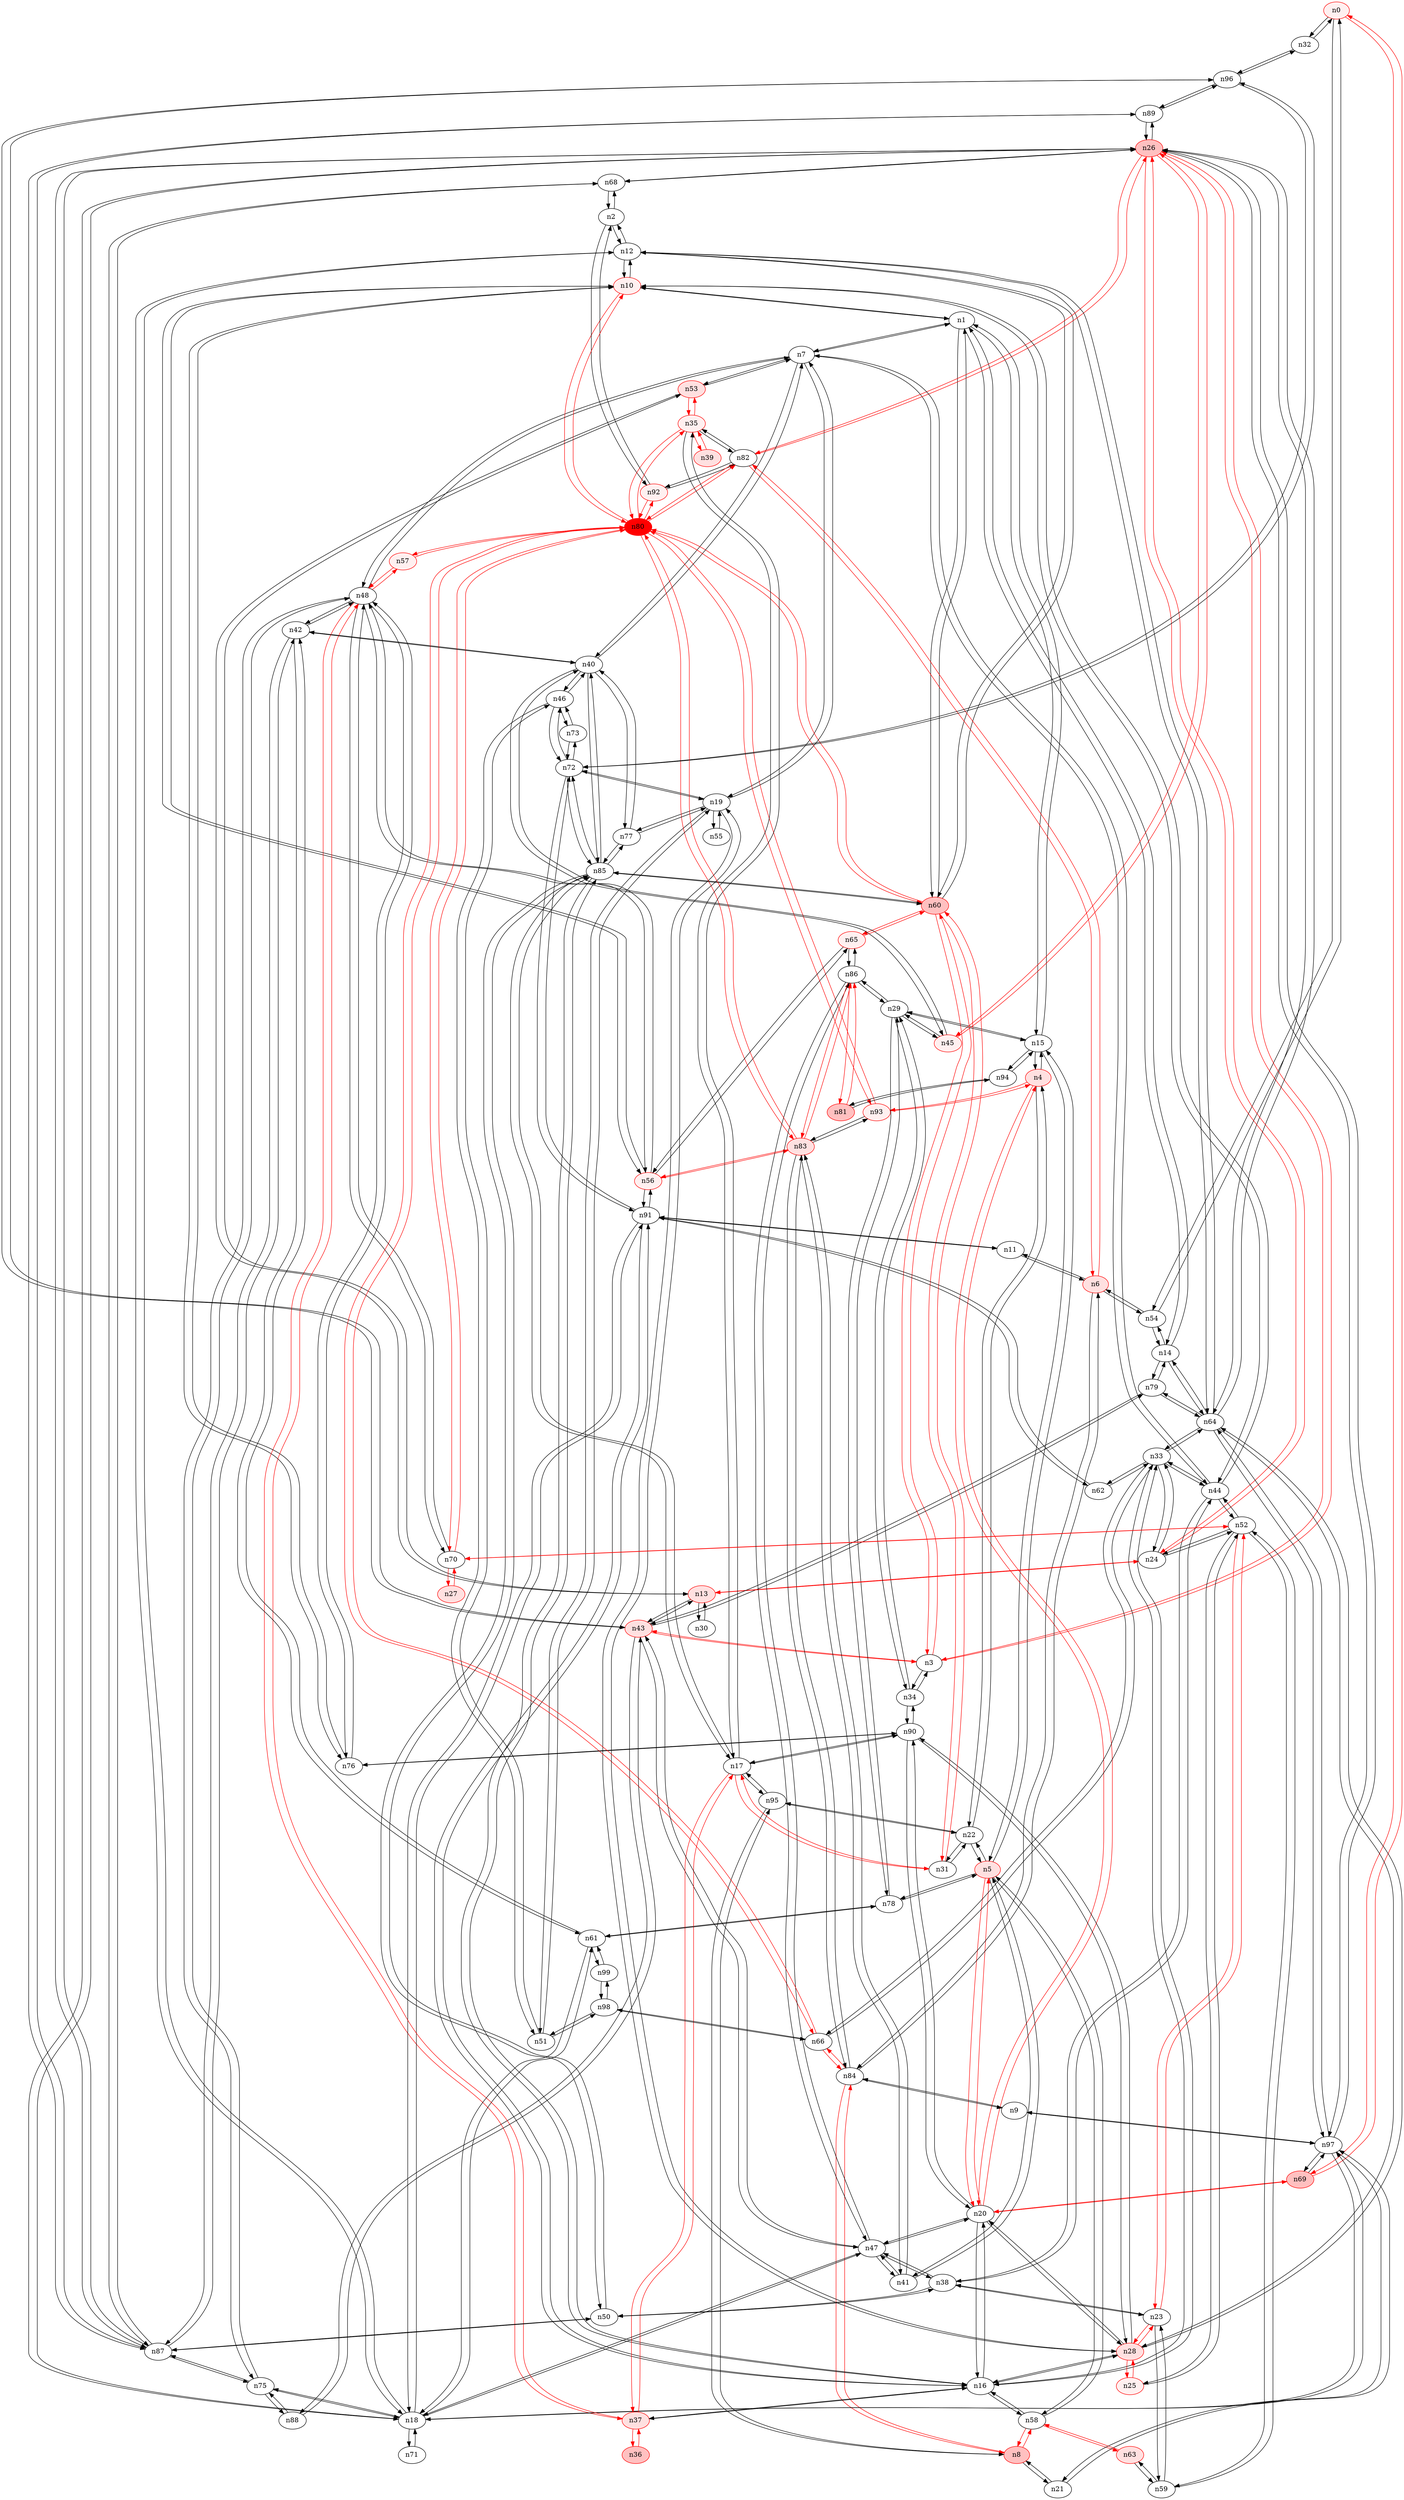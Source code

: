 strict digraph {
n0 [type=host, color="#FF0000", style=filled, fillcolor="#FFF0F0"];
n32 [type=switch];
n54 [type=switch];
n69 [type=switch, color="#FF0000", style=filled, fillcolor="#FFC0C0"];
n1 [type=switch];
n7 [type=switch];
n10 [type=host, color="#FF0000", style=filled, fillcolor="#FFF0F0"];
n14 [type=switch];
n15 [type=switch];
n60 [type=switch, color="#FF0000", style=filled, fillcolor="#FFC0C0"];
n2 [type=switch];
n12 [type=switch];
n68 [type=switch];
n92 [type=host, color="#FF0000", style=filled, fillcolor="#FFF0F0"];
n3 [type=switch];
n26 [type=switch, color="#FF0000", style=filled, fillcolor="#FFC0C0"];
n34 [type=switch];
n43 [type=host, color="#FF0000", style=filled, fillcolor="#FFE0E0"];
n4 [type=host, color="#FF0000", style=filled, fillcolor="#FFE0E0"];
n20 [type=switch];
n22 [type=switch];
n93 [type=host, color="#FF0000", style=filled, fillcolor="#FFF0F0"];
n5 [type=host, color="#FF0000", style=filled, fillcolor="#FFE0E0"];
n41 [type=switch];
n58 [type=switch];
n78 [type=switch];
n6 [type=host, color="#FF0000", style=filled, fillcolor="#FFE0E0"];
n11 [type=switch];
n82 [type=switch];
n84 [type=switch];
n19 [type=switch];
n40 [type=switch];
n44 [type=switch];
n48 [type=switch];
n53 [type=host, color="#FF0000", style=filled, fillcolor="#FFE0E0"];
n8 [type=switch, color="#FF0000", style=filled, fillcolor="#FFC0C0"];
n21 [type=switch];
n95 [type=switch];
n9 [type=switch];
n97 [type=switch];
n56 [type=host, color="#FF0000", style=filled, fillcolor="#FFF0F0"];
n76 [type=switch];
n80 [type=host, color="#FF0000", style=filled, fillcolor="#FF0000"];
n91 [type=switch];
n18 [type=switch];
n64 [type=switch];
n13 [type=host, color="#FF0000", style=filled, fillcolor="#FFE0E0"];
n24 [type=switch];
n30 [type=switch];
n79 [type=switch];
n29 [type=switch];
n94 [type=switch];
n16 [type=switch];
n28 [type=switch, color="#FF0000", style=filled, fillcolor="#FFE0E0"];
n33 [type=switch];
n37 [type=host, color="#FF0000", style=filled, fillcolor="#FFE0E0"];
n85 [type=switch];
n17 [type=switch];
n31 [type=switch];
n35 [type=host, color="#FF0000", style=filled, fillcolor="#FFF0F0"];
n90 [type=switch];
n47 [type=switch];
n61 [type=switch];
n71 [type=switch];
n75 [type=switch];
n51 [type=switch];
n55 [type=switch];
n72 [type=switch];
n77 [type=switch];
n23 [type=switch];
n38 [type=switch];
n52 [type=switch];
n59 [type=switch];
n25 [type=host, color="#FF0000", style=filled, fillcolor="#FFF0F0"];
n45 [type=host, color="#FF0000", style=filled, fillcolor="#FFF0F0"];
n87 [type=switch];
n89 [type=switch];
n27 [type=host, color="#FF0000", style=filled, fillcolor="#FFE0E0"];
n70 [type=switch];
n86 [type=switch];
n96 [type=switch];
n62 [type=switch];
n66 [type=switch];
n39 [type=host, color="#FF0000", style=filled, fillcolor="#FFE0E0"];
n36 [type=host, color="#FF0000", style=filled, fillcolor="#FFC0C0"];
n50 [type=switch];
n42 [type=switch];
n46 [type=switch];
n83 [type=host, color="#FF0000", style=filled, fillcolor="#FFE0E0"];
n88 [type=switch];
n73 [type=switch];
n57 [type=host, color="#FF0000", style=filled, fillcolor="#FFF0F0"];
n98 [type=switch];
n65 [type=host, color="#FF0000", style=filled, fillcolor="#FFF0F0"];
n63 [type=host, color="#FF0000", style=filled, fillcolor="#FFE0E0"];
n99 [type=switch];
n81 [type=host, color="#FF0000", style=filled, fillcolor="#FFC0C0"];
n0 -> n32 [src_port=0, dst_port=0];
n0 -> n54 [src_port=0, dst_port=0];
n0 -> n69 [src_port=0, dst_port=0, color="#FF0000"];
n32 -> n0 [src_port=0, dst_port=0];
n32 -> n96 [src_port=0, dst_port=0];
n54 -> n0 [src_port=0, dst_port=0];
n54 -> n14 [src_port=0, dst_port=0];
n54 -> n6 [src_port=0, dst_port=0];
n69 -> n0 [src_port=0, dst_port=0, color="#FF0000"];
n69 -> n20 [src_port=0, dst_port=0, color="#FF0000"];
n69 -> n97 [src_port=0, dst_port=0];
n1 -> n7 [src_port=0, dst_port=0];
n1 -> n10 [src_port=0, dst_port=0];
n1 -> n14 [src_port=0, dst_port=0];
n1 -> n15 [src_port=0, dst_port=0];
n1 -> n60 [src_port=0, dst_port=0];
n7 -> n1 [src_port=0, dst_port=0];
n7 -> n19 [src_port=0, dst_port=0];
n7 -> n40 [src_port=0, dst_port=0];
n7 -> n44 [src_port=0, dst_port=0];
n7 -> n48 [src_port=0, dst_port=0];
n7 -> n53 [src_port=0, dst_port=0];
n10 -> n1 [src_port=0, dst_port=0];
n10 -> n12 [src_port=0, dst_port=0];
n10 -> n44 [src_port=0, dst_port=0];
n10 -> n56 [src_port=0, dst_port=0];
n10 -> n76 [src_port=0, dst_port=0];
n10 -> n80 [src_port=0, dst_port=0, color="#FF0000"];
n14 -> n54 [src_port=0, dst_port=0];
n14 -> n1 [src_port=0, dst_port=0];
n14 -> n64 [src_port=0, dst_port=0];
n14 -> n79 [src_port=0, dst_port=0];
n15 -> n1 [src_port=0, dst_port=0];
n15 -> n4 [src_port=0, dst_port=0];
n15 -> n5 [src_port=0, dst_port=0];
n15 -> n29 [src_port=0, dst_port=0];
n15 -> n94 [src_port=0, dst_port=0];
n60 -> n1 [src_port=0, dst_port=0];
n60 -> n12 [src_port=0, dst_port=0];
n60 -> n3 [src_port=0, dst_port=0, color="#FF0000"];
n60 -> n80 [src_port=0, dst_port=0, color="#FF0000"];
n60 -> n85 [src_port=0, dst_port=0];
n60 -> n31 [src_port=0, dst_port=0, color="#FF0000"];
n60 -> n65 [src_port=0, dst_port=0, color="#FF0000"];
n2 -> n12 [src_port=0, dst_port=0];
n2 -> n68 [src_port=0, dst_port=0];
n2 -> n92 [src_port=0, dst_port=0];
n12 -> n10 [src_port=0, dst_port=0];
n12 -> n60 [src_port=0, dst_port=0];
n12 -> n2 [src_port=0, dst_port=0];
n12 -> n18 [src_port=0, dst_port=0];
n12 -> n64 [src_port=0, dst_port=0];
n68 -> n2 [src_port=0, dst_port=0];
n68 -> n26 [src_port=0, dst_port=0];
n68 -> n87 [src_port=0, dst_port=0];
n92 -> n2 [src_port=0, dst_port=0];
n92 -> n82 [src_port=0, dst_port=0];
n92 -> n80 [src_port=0, dst_port=0, color="#FF0000"];
n3 -> n60 [src_port=0, dst_port=0, color="#FF0000"];
n3 -> n26 [src_port=0, dst_port=0, color="#FF0000"];
n3 -> n34 [src_port=0, dst_port=0];
n3 -> n43 [src_port=0, dst_port=0, color="#FF0000"];
n26 -> n68 [src_port=0, dst_port=0];
n26 -> n3 [src_port=0, dst_port=0, color="#FF0000"];
n26 -> n82 [src_port=0, dst_port=0, color="#FF0000"];
n26 -> n97 [src_port=0, dst_port=0];
n26 -> n18 [src_port=0, dst_port=0];
n26 -> n64 [src_port=0, dst_port=0];
n26 -> n24 [src_port=0, dst_port=0, color="#FF0000"];
n26 -> n45 [src_port=0, dst_port=0, color="#FF0000"];
n26 -> n87 [src_port=0, dst_port=0];
n26 -> n89 [src_port=0, dst_port=0];
n34 -> n3 [src_port=0, dst_port=0];
n34 -> n29 [src_port=0, dst_port=0];
n34 -> n90 [src_port=0, dst_port=0];
n43 -> n3 [src_port=0, dst_port=0, color="#FF0000"];
n43 -> n13 [src_port=0, dst_port=0];
n43 -> n79 [src_port=0, dst_port=0];
n43 -> n47 [src_port=0, dst_port=0];
n43 -> n96 [src_port=0, dst_port=0];
n43 -> n88 [src_port=0, dst_port=0];
n4 -> n15 [src_port=0, dst_port=0];
n4 -> n20 [src_port=0, dst_port=0, color="#FF0000"];
n4 -> n22 [src_port=0, dst_port=0];
n4 -> n93 [src_port=0, dst_port=0, color="#FF0000"];
n20 -> n69 [src_port=0, dst_port=0, color="#FF0000"];
n20 -> n4 [src_port=0, dst_port=0, color="#FF0000"];
n20 -> n5 [src_port=0, dst_port=0, color="#FF0000"];
n20 -> n16 [src_port=0, dst_port=0];
n20 -> n28 [src_port=0, dst_port=0];
n20 -> n90 [src_port=0, dst_port=0];
n20 -> n47 [src_port=0, dst_port=0];
n22 -> n4 [src_port=0, dst_port=0];
n22 -> n5 [src_port=0, dst_port=0];
n22 -> n95 [src_port=0, dst_port=0];
n22 -> n31 [src_port=0, dst_port=0];
n93 -> n4 [src_port=0, dst_port=0, color="#FF0000"];
n93 -> n80 [src_port=0, dst_port=0, color="#FF0000"];
n93 -> n83 [src_port=0, dst_port=0];
n5 -> n15 [src_port=0, dst_port=0];
n5 -> n20 [src_port=0, dst_port=0, color="#FF0000"];
n5 -> n22 [src_port=0, dst_port=0];
n5 -> n41 [src_port=0, dst_port=0];
n5 -> n58 [src_port=0, dst_port=0];
n5 -> n78 [src_port=0, dst_port=0];
n41 -> n5 [src_port=0, dst_port=0];
n41 -> n47 [src_port=0, dst_port=0];
n41 -> n83 [src_port=0, dst_port=0];
n58 -> n5 [src_port=0, dst_port=0];
n58 -> n8 [src_port=0, dst_port=0, color="#FF0000"];
n58 -> n16 [src_port=0, dst_port=0];
n58 -> n63 [src_port=0, dst_port=0, color="#FF0000"];
n78 -> n5 [src_port=0, dst_port=0];
n78 -> n29 [src_port=0, dst_port=0];
n78 -> n61 [src_port=0, dst_port=0];
n6 -> n54 [src_port=0, dst_port=0];
n6 -> n11 [src_port=0, dst_port=0];
n6 -> n82 [src_port=0, dst_port=0, color="#FF0000"];
n6 -> n84 [src_port=0, dst_port=0];
n11 -> n6 [src_port=0, dst_port=0];
n11 -> n91 [src_port=0, dst_port=0];
n82 -> n92 [src_port=0, dst_port=0];
n82 -> n26 [src_port=0, dst_port=0, color="#FF0000"];
n82 -> n6 [src_port=0, dst_port=0, color="#FF0000"];
n82 -> n80 [src_port=0, dst_port=0, color="#FF0000"];
n82 -> n35 [src_port=0, dst_port=0];
n84 -> n6 [src_port=0, dst_port=0];
n84 -> n8 [src_port=0, dst_port=0, color="#FF0000"];
n84 -> n9 [src_port=0, dst_port=0];
n84 -> n66 [src_port=0, dst_port=0, color="#FF0000"];
n84 -> n83 [src_port=0, dst_port=0];
n19 -> n7 [src_port=0, dst_port=0];
n19 -> n28 [src_port=0, dst_port=0];
n19 -> n51 [src_port=0, dst_port=0];
n19 -> n55 [src_port=0, dst_port=0];
n19 -> n72 [src_port=0, dst_port=0];
n19 -> n77 [src_port=0, dst_port=0];
n40 -> n7 [src_port=0, dst_port=0];
n40 -> n85 [src_port=0, dst_port=0];
n40 -> n77 [src_port=0, dst_port=0];
n40 -> n45 [src_port=0, dst_port=0];
n40 -> n42 [src_port=0, dst_port=0];
n40 -> n46 [src_port=0, dst_port=0];
n44 -> n7 [src_port=0, dst_port=0];
n44 -> n10 [src_port=0, dst_port=0];
n44 -> n33 [src_port=0, dst_port=0];
n44 -> n38 [src_port=0, dst_port=0];
n44 -> n52 [src_port=0, dst_port=0];
n48 -> n7 [src_port=0, dst_port=0];
n48 -> n56 [src_port=0, dst_port=0];
n48 -> n76 [src_port=0, dst_port=0];
n48 -> n37 [src_port=0, dst_port=0, color="#FF0000"];
n48 -> n75 [src_port=0, dst_port=0];
n48 -> n70 [src_port=0, dst_port=0];
n48 -> n42 [src_port=0, dst_port=0];
n48 -> n57 [src_port=0, dst_port=0, color="#FF0000"];
n53 -> n7 [src_port=0, dst_port=0];
n53 -> n13 [src_port=0, dst_port=0];
n53 -> n35 [src_port=0, dst_port=0, color="#FF0000"];
n8 -> n58 [src_port=0, dst_port=0, color="#FF0000"];
n8 -> n84 [src_port=0, dst_port=0, color="#FF0000"];
n8 -> n21 [src_port=0, dst_port=0];
n8 -> n95 [src_port=0, dst_port=0];
n21 -> n8 [src_port=0, dst_port=0];
n21 -> n97 [src_port=0, dst_port=0];
n95 -> n22 [src_port=0, dst_port=0];
n95 -> n8 [src_port=0, dst_port=0];
n95 -> n17 [src_port=0, dst_port=0];
n9 -> n84 [src_port=0, dst_port=0];
n9 -> n97 [src_port=0, dst_port=0];
n97 -> n69 [src_port=0, dst_port=0];
n97 -> n26 [src_port=0, dst_port=0];
n97 -> n21 [src_port=0, dst_port=0];
n97 -> n9 [src_port=0, dst_port=0];
n97 -> n18 [src_port=0, dst_port=0];
n97 -> n64 [src_port=0, dst_port=0];
n56 -> n10 [src_port=0, dst_port=0];
n56 -> n48 [src_port=0, dst_port=0];
n56 -> n91 [src_port=0, dst_port=0];
n56 -> n83 [src_port=0, dst_port=0, color="#FF0000"];
n56 -> n65 [src_port=0, dst_port=0];
n76 -> n10 [src_port=0, dst_port=0];
n76 -> n48 [src_port=0, dst_port=0];
n76 -> n90 [src_port=0, dst_port=0];
n80 -> n10 [src_port=0, dst_port=0, color="#FF0000"];
n80 -> n60 [src_port=0, dst_port=0, color="#FF0000"];
n80 -> n92 [src_port=0, dst_port=0, color="#FF0000"];
n80 -> n93 [src_port=0, dst_port=0, color="#FF0000"];
n80 -> n82 [src_port=0, dst_port=0, color="#FF0000"];
n80 -> n35 [src_port=0, dst_port=0, color="#FF0000"];
n80 -> n70 [src_port=0, dst_port=0, color="#FF0000"];
n80 -> n66 [src_port=0, dst_port=0, color="#FF0000"];
n80 -> n83 [src_port=0, dst_port=0, color="#FF0000"];
n80 -> n57 [src_port=0, dst_port=0, color="#FF0000"];
n91 -> n11 [src_port=0, dst_port=0];
n91 -> n56 [src_port=0, dst_port=0];
n91 -> n18 [src_port=0, dst_port=0];
n91 -> n16 [src_port=0, dst_port=0];
n91 -> n72 [src_port=0, dst_port=0];
n91 -> n62 [src_port=0, dst_port=0];
n18 -> n12 [src_port=0, dst_port=0];
n18 -> n26 [src_port=0, dst_port=0];
n18 -> n97 [src_port=0, dst_port=0];
n18 -> n91 [src_port=0, dst_port=0];
n18 -> n47 [src_port=0, dst_port=0];
n18 -> n61 [src_port=0, dst_port=0];
n18 -> n71 [src_port=0, dst_port=0];
n18 -> n75 [src_port=0, dst_port=0];
n64 -> n14 [src_port=0, dst_port=0];
n64 -> n12 [src_port=0, dst_port=0];
n64 -> n26 [src_port=0, dst_port=0];
n64 -> n97 [src_port=0, dst_port=0];
n64 -> n79 [src_port=0, dst_port=0];
n64 -> n28 [src_port=0, dst_port=0];
n64 -> n33 [src_port=0, dst_port=0];
n13 -> n43 [src_port=0, dst_port=0];
n13 -> n53 [src_port=0, dst_port=0];
n13 -> n24 [src_port=0, dst_port=0, color="#FF0000"];
n13 -> n30 [src_port=0, dst_port=0];
n24 -> n26 [src_port=0, dst_port=0, color="#FF0000"];
n24 -> n13 [src_port=0, dst_port=0, color="#FF0000"];
n24 -> n33 [src_port=0, dst_port=0];
n24 -> n52 [src_port=0, dst_port=0];
n30 -> n13 [src_port=0, dst_port=0];
n79 -> n14 [src_port=0, dst_port=0];
n79 -> n43 [src_port=0, dst_port=0];
n79 -> n64 [src_port=0, dst_port=0];
n29 -> n15 [src_port=0, dst_port=0];
n29 -> n34 [src_port=0, dst_port=0];
n29 -> n78 [src_port=0, dst_port=0];
n29 -> n45 [src_port=0, dst_port=0];
n29 -> n86 [src_port=0, dst_port=0];
n94 -> n15 [src_port=0, dst_port=0];
n94 -> n81 [src_port=0, dst_port=0];
n16 -> n20 [src_port=0, dst_port=0];
n16 -> n58 [src_port=0, dst_port=0];
n16 -> n91 [src_port=0, dst_port=0];
n16 -> n28 [src_port=0, dst_port=0];
n16 -> n33 [src_port=0, dst_port=0];
n16 -> n37 [src_port=0, dst_port=0];
n16 -> n85 [src_port=0, dst_port=0];
n28 -> n20 [src_port=0, dst_port=0];
n28 -> n19 [src_port=0, dst_port=0];
n28 -> n64 [src_port=0, dst_port=0];
n28 -> n16 [src_port=0, dst_port=0];
n28 -> n90 [src_port=0, dst_port=0];
n28 -> n23 [src_port=0, dst_port=0, color="#FF0000"];
n28 -> n25 [src_port=0, dst_port=0, color="#FF0000"];
n33 -> n44 [src_port=0, dst_port=0];
n33 -> n64 [src_port=0, dst_port=0];
n33 -> n24 [src_port=0, dst_port=0];
n33 -> n16 [src_port=0, dst_port=0];
n33 -> n62 [src_port=0, dst_port=0];
n33 -> n66 [src_port=0, dst_port=0];
n37 -> n48 [src_port=0, dst_port=0, color="#FF0000"];
n37 -> n16 [src_port=0, dst_port=0];
n37 -> n17 [src_port=0, dst_port=0, color="#FF0000"];
n37 -> n36 [src_port=0, dst_port=0, color="#FF0000"];
n85 -> n60 [src_port=0, dst_port=0];
n85 -> n40 [src_port=0, dst_port=0];
n85 -> n16 [src_port=0, dst_port=0];
n85 -> n17 [src_port=0, dst_port=0];
n85 -> n72 [src_port=0, dst_port=0];
n85 -> n77 [src_port=0, dst_port=0];
n85 -> n50 [src_port=0, dst_port=0];
n17 -> n95 [src_port=0, dst_port=0];
n17 -> n37 [src_port=0, dst_port=0, color="#FF0000"];
n17 -> n85 [src_port=0, dst_port=0];
n17 -> n31 [src_port=0, dst_port=0, color="#FF0000"];
n17 -> n35 [src_port=0, dst_port=0];
n17 -> n90 [src_port=0, dst_port=0];
n31 -> n60 [src_port=0, dst_port=0, color="#FF0000"];
n31 -> n22 [src_port=0, dst_port=0];
n31 -> n17 [src_port=0, dst_port=0, color="#FF0000"];
n35 -> n82 [src_port=0, dst_port=0];
n35 -> n53 [src_port=0, dst_port=0, color="#FF0000"];
n35 -> n80 [src_port=0, dst_port=0, color="#FF0000"];
n35 -> n17 [src_port=0, dst_port=0];
n35 -> n39 [src_port=0, dst_port=0, color="#FF0000"];
n90 -> n34 [src_port=0, dst_port=0];
n90 -> n20 [src_port=0, dst_port=0];
n90 -> n76 [src_port=0, dst_port=0];
n90 -> n28 [src_port=0, dst_port=0];
n90 -> n17 [src_port=0, dst_port=0];
n47 -> n43 [src_port=0, dst_port=0];
n47 -> n20 [src_port=0, dst_port=0];
n47 -> n41 [src_port=0, dst_port=0];
n47 -> n18 [src_port=0, dst_port=0];
n47 -> n38 [src_port=0, dst_port=0];
n47 -> n86 [src_port=0, dst_port=0];
n61 -> n78 [src_port=0, dst_port=0];
n61 -> n18 [src_port=0, dst_port=0];
n61 -> n42 [src_port=0, dst_port=0];
n61 -> n99 [src_port=0, dst_port=0];
n71 -> n18 [src_port=0, dst_port=0];
n75 -> n48 [src_port=0, dst_port=0];
n75 -> n18 [src_port=0, dst_port=0];
n75 -> n87 [src_port=0, dst_port=0];
n75 -> n88 [src_port=0, dst_port=0];
n51 -> n19 [src_port=0, dst_port=0];
n51 -> n46 [src_port=0, dst_port=0];
n51 -> n98 [src_port=0, dst_port=0];
n55 -> n19 [src_port=0, dst_port=0];
n72 -> n19 [src_port=0, dst_port=0];
n72 -> n91 [src_port=0, dst_port=0];
n72 -> n85 [src_port=0, dst_port=0];
n72 -> n96 [src_port=0, dst_port=0];
n72 -> n46 [src_port=0, dst_port=0];
n72 -> n73 [src_port=0, dst_port=0];
n77 -> n19 [src_port=0, dst_port=0];
n77 -> n40 [src_port=0, dst_port=0];
n77 -> n85 [src_port=0, dst_port=0];
n23 -> n28 [src_port=0, dst_port=0, color="#FF0000"];
n23 -> n38 [src_port=0, dst_port=0];
n23 -> n52 [src_port=0, dst_port=0, color="#FF0000"];
n23 -> n59 [src_port=0, dst_port=0];
n38 -> n44 [src_port=0, dst_port=0];
n38 -> n47 [src_port=0, dst_port=0];
n38 -> n23 [src_port=0, dst_port=0];
n38 -> n50 [src_port=0, dst_port=0];
n52 -> n44 [src_port=0, dst_port=0];
n52 -> n24 [src_port=0, dst_port=0];
n52 -> n23 [src_port=0, dst_port=0, color="#FF0000"];
n52 -> n59 [src_port=0, dst_port=0];
n52 -> n25 [src_port=0, dst_port=0];
n52 -> n70 [src_port=0, dst_port=0, color="#FF0000"];
n59 -> n23 [src_port=0, dst_port=0];
n59 -> n52 [src_port=0, dst_port=0];
n59 -> n63 [src_port=0, dst_port=0];
n25 -> n28 [src_port=0, dst_port=0, color="#FF0000"];
n25 -> n52 [src_port=0, dst_port=0];
n45 -> n26 [src_port=0, dst_port=0, color="#FF0000"];
n45 -> n40 [src_port=0, dst_port=0];
n45 -> n29 [src_port=0, dst_port=0];
n87 -> n68 [src_port=0, dst_port=0];
n87 -> n26 [src_port=0, dst_port=0];
n87 -> n75 [src_port=0, dst_port=0];
n87 -> n89 [src_port=0, dst_port=0];
n87 -> n50 [src_port=0, dst_port=0];
n87 -> n42 [src_port=0, dst_port=0];
n89 -> n26 [src_port=0, dst_port=0];
n89 -> n87 [src_port=0, dst_port=0];
n89 -> n96 [src_port=0, dst_port=0];
n27 -> n70 [src_port=0, dst_port=0, color="#FF0000"];
n70 -> n48 [src_port=0, dst_port=0];
n70 -> n80 [src_port=0, dst_port=0, color="#FF0000"];
n70 -> n52 [src_port=0, dst_port=0, color="#FF0000"];
n70 -> n27 [src_port=0, dst_port=0, color="#FF0000"];
n86 -> n29 [src_port=0, dst_port=0];
n86 -> n47 [src_port=0, dst_port=0];
n86 -> n83 [src_port=0, dst_port=0, color="#FF0000"];
n86 -> n65 [src_port=0, dst_port=0];
n86 -> n81 [src_port=0, dst_port=0, color="#FF0000"];
n96 -> n32 [src_port=0, dst_port=0];
n96 -> n43 [src_port=0, dst_port=0];
n96 -> n72 [src_port=0, dst_port=0];
n96 -> n89 [src_port=0, dst_port=0];
n62 -> n91 [src_port=0, dst_port=0];
n62 -> n33 [src_port=0, dst_port=0];
n66 -> n84 [src_port=0, dst_port=0, color="#FF0000"];
n66 -> n80 [src_port=0, dst_port=0, color="#FF0000"];
n66 -> n33 [src_port=0, dst_port=0];
n66 -> n98 [src_port=0, dst_port=0];
n39 -> n35 [src_port=0, dst_port=0, color="#FF0000"];
n36 -> n37 [src_port=0, dst_port=0, color="#FF0000"];
n50 -> n85 [src_port=0, dst_port=0];
n50 -> n38 [src_port=0, dst_port=0];
n50 -> n87 [src_port=0, dst_port=0];
n42 -> n40 [src_port=0, dst_port=0];
n42 -> n48 [src_port=0, dst_port=0];
n42 -> n61 [src_port=0, dst_port=0];
n42 -> n87 [src_port=0, dst_port=0];
n46 -> n40 [src_port=0, dst_port=0];
n46 -> n51 [src_port=0, dst_port=0];
n46 -> n72 [src_port=0, dst_port=0];
n46 -> n73 [src_port=0, dst_port=0];
n83 -> n93 [src_port=0, dst_port=0];
n83 -> n41 [src_port=0, dst_port=0];
n83 -> n84 [src_port=0, dst_port=0];
n83 -> n56 [src_port=0, dst_port=0, color="#FF0000"];
n83 -> n80 [src_port=0, dst_port=0, color="#FF0000"];
n83 -> n86 [src_port=0, dst_port=0, color="#FF0000"];
n88 -> n43 [src_port=0, dst_port=0];
n88 -> n75 [src_port=0, dst_port=0];
n73 -> n72 [src_port=0, dst_port=0];
n73 -> n46 [src_port=0, dst_port=0];
n57 -> n48 [src_port=0, dst_port=0, color="#FF0000"];
n57 -> n80 [src_port=0, dst_port=0, color="#FF0000"];
n98 -> n51 [src_port=0, dst_port=0];
n98 -> n66 [src_port=0, dst_port=0];
n98 -> n99 [src_port=0, dst_port=0];
n65 -> n60 [src_port=0, dst_port=0, color="#FF0000"];
n65 -> n56 [src_port=0, dst_port=0];
n65 -> n86 [src_port=0, dst_port=0];
n63 -> n58 [src_port=0, dst_port=0, color="#FF0000"];
n63 -> n59 [src_port=0, dst_port=0];
n99 -> n61 [src_port=0, dst_port=0];
n99 -> n98 [src_port=0, dst_port=0];
n81 -> n94 [src_port=0, dst_port=0];
n81 -> n86 [src_port=0, dst_port=0, color="#FF0000"];
}
